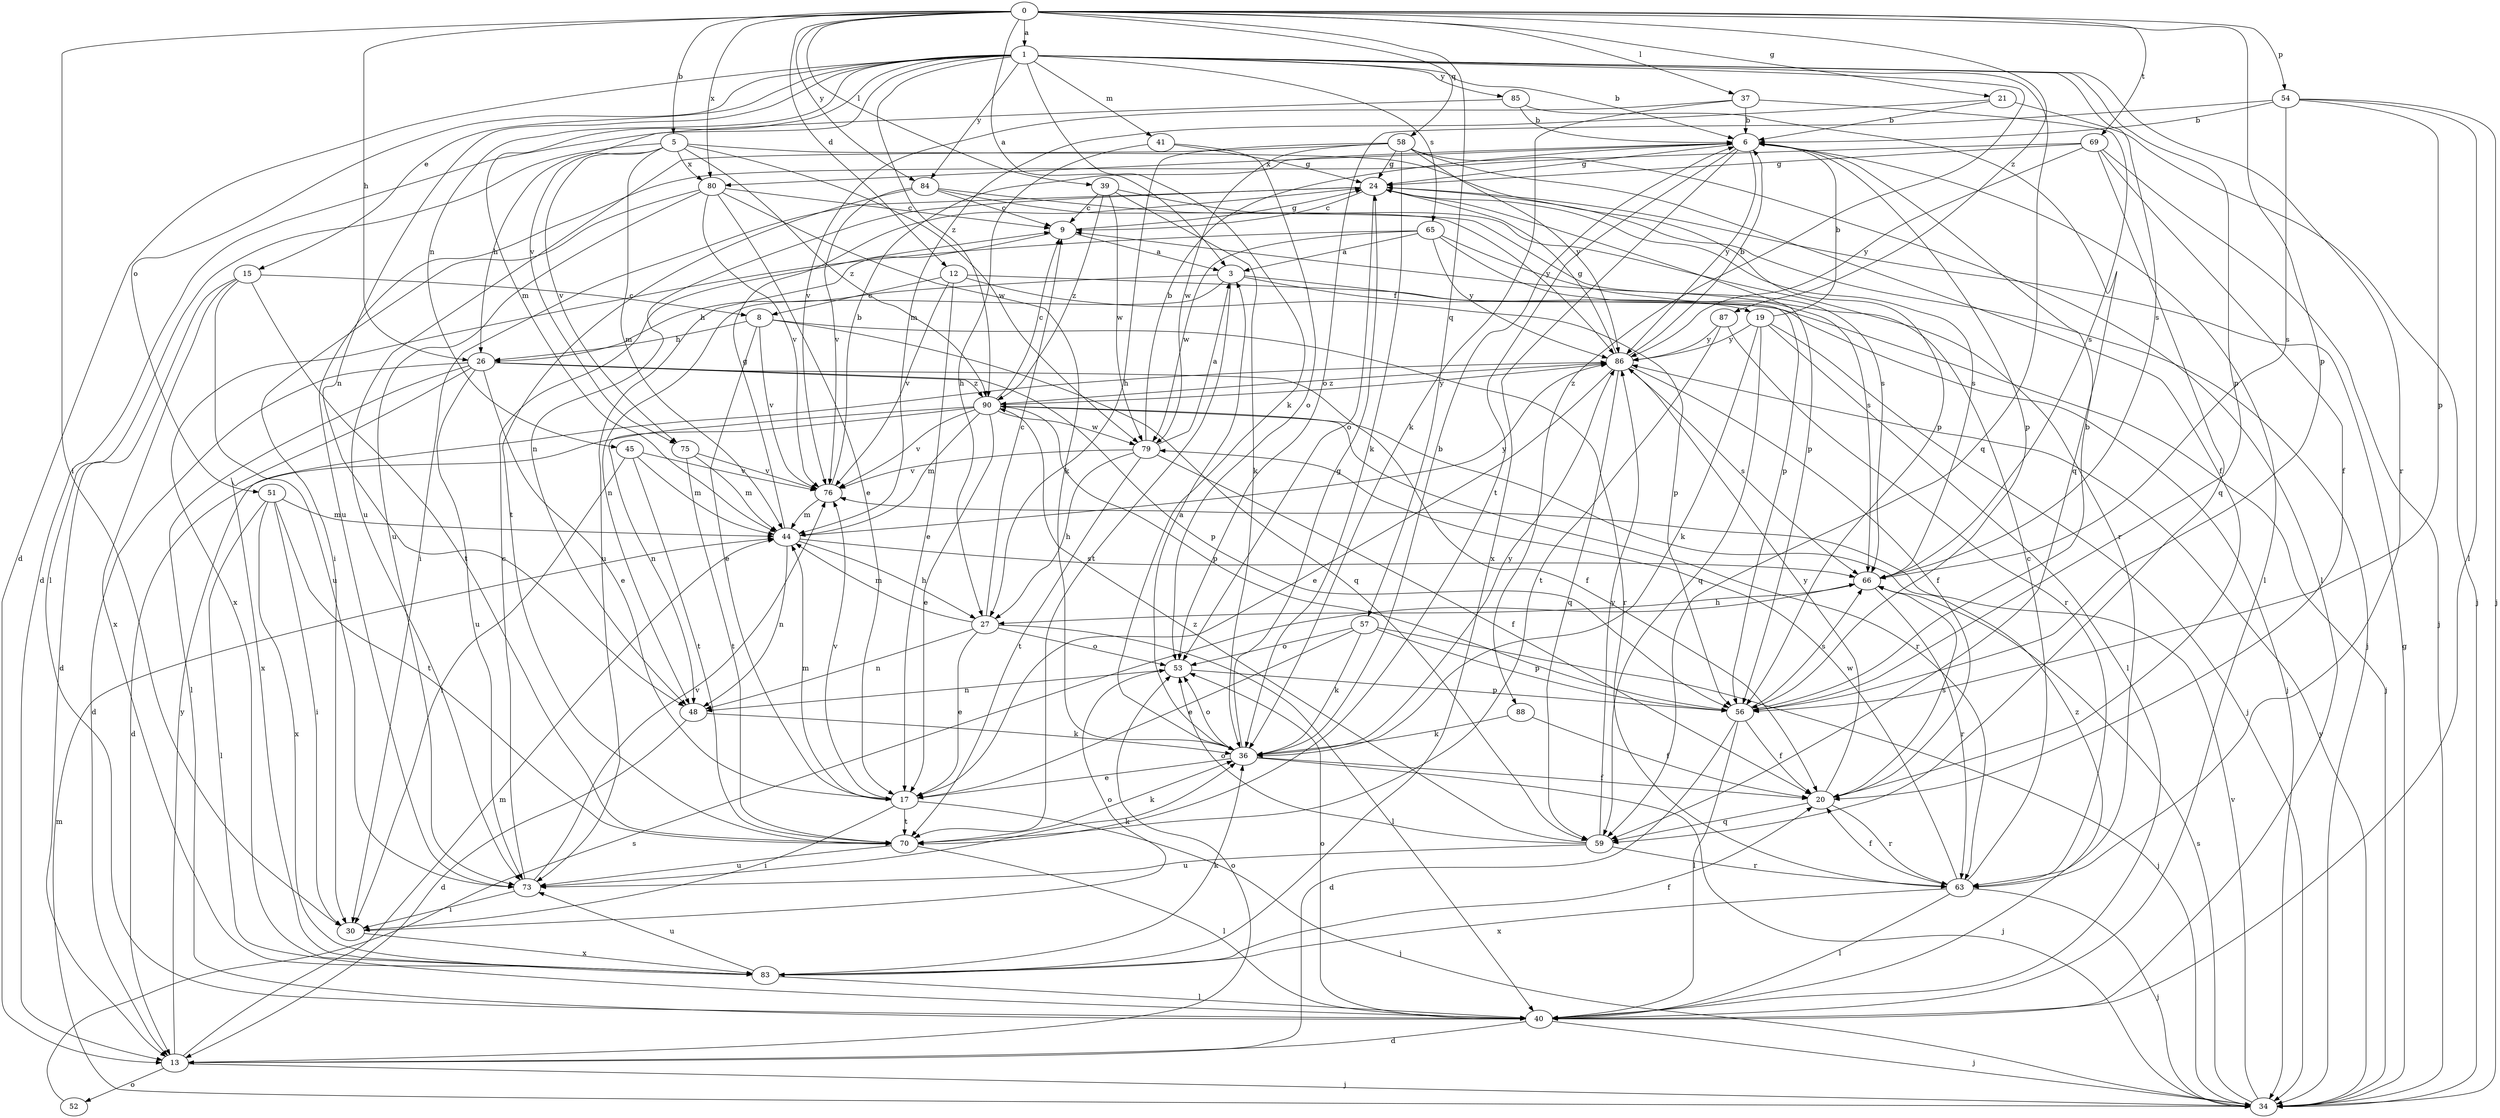 strict digraph  {
0;
1;
3;
5;
6;
8;
9;
12;
13;
15;
17;
19;
20;
21;
24;
26;
27;
30;
34;
36;
37;
39;
40;
41;
44;
45;
48;
51;
52;
53;
54;
56;
57;
58;
59;
63;
65;
66;
69;
70;
73;
75;
76;
79;
80;
83;
84;
85;
86;
87;
88;
90;
0 -> 1  [label=a];
0 -> 3  [label=a];
0 -> 5  [label=b];
0 -> 12  [label=d];
0 -> 21  [label=g];
0 -> 26  [label=h];
0 -> 30  [label=i];
0 -> 37  [label=l];
0 -> 39  [label=l];
0 -> 54  [label=p];
0 -> 56  [label=p];
0 -> 57  [label=q];
0 -> 58  [label=q];
0 -> 69  [label=t];
0 -> 80  [label=x];
0 -> 84  [label=y];
0 -> 87  [label=z];
1 -> 6  [label=b];
1 -> 13  [label=d];
1 -> 15  [label=e];
1 -> 36  [label=k];
1 -> 41  [label=m];
1 -> 44  [label=m];
1 -> 45  [label=n];
1 -> 48  [label=n];
1 -> 51  [label=o];
1 -> 56  [label=p];
1 -> 59  [label=q];
1 -> 63  [label=r];
1 -> 65  [label=s];
1 -> 66  [label=s];
1 -> 75  [label=v];
1 -> 84  [label=y];
1 -> 85  [label=y];
1 -> 88  [label=z];
1 -> 90  [label=z];
3 -> 19  [label=f];
3 -> 26  [label=h];
3 -> 34  [label=j];
3 -> 48  [label=n];
3 -> 70  [label=t];
5 -> 26  [label=h];
5 -> 40  [label=l];
5 -> 44  [label=m];
5 -> 56  [label=p];
5 -> 75  [label=v];
5 -> 79  [label=w];
5 -> 80  [label=x];
5 -> 90  [label=z];
6 -> 24  [label=g];
6 -> 40  [label=l];
6 -> 56  [label=p];
6 -> 70  [label=t];
6 -> 80  [label=x];
6 -> 83  [label=x];
6 -> 86  [label=y];
8 -> 17  [label=e];
8 -> 26  [label=h];
8 -> 59  [label=q];
8 -> 63  [label=r];
8 -> 76  [label=v];
9 -> 3  [label=a];
9 -> 24  [label=g];
9 -> 73  [label=u];
12 -> 8  [label=c];
12 -> 17  [label=e];
12 -> 34  [label=j];
12 -> 56  [label=p];
12 -> 76  [label=v];
13 -> 34  [label=j];
13 -> 44  [label=m];
13 -> 52  [label=o];
13 -> 53  [label=o];
13 -> 86  [label=y];
15 -> 8  [label=c];
15 -> 13  [label=d];
15 -> 70  [label=t];
15 -> 73  [label=u];
15 -> 83  [label=x];
17 -> 30  [label=i];
17 -> 34  [label=j];
17 -> 44  [label=m];
17 -> 70  [label=t];
17 -> 76  [label=v];
19 -> 6  [label=b];
19 -> 34  [label=j];
19 -> 36  [label=k];
19 -> 40  [label=l];
19 -> 59  [label=q];
19 -> 86  [label=y];
20 -> 59  [label=q];
20 -> 63  [label=r];
20 -> 66  [label=s];
20 -> 86  [label=y];
21 -> 6  [label=b];
21 -> 34  [label=j];
21 -> 44  [label=m];
24 -> 9  [label=c];
24 -> 30  [label=i];
24 -> 34  [label=j];
24 -> 48  [label=n];
24 -> 53  [label=o];
24 -> 56  [label=p];
24 -> 66  [label=s];
26 -> 13  [label=d];
26 -> 17  [label=e];
26 -> 20  [label=f];
26 -> 40  [label=l];
26 -> 56  [label=p];
26 -> 73  [label=u];
26 -> 83  [label=x];
26 -> 90  [label=z];
27 -> 9  [label=c];
27 -> 17  [label=e];
27 -> 40  [label=l];
27 -> 44  [label=m];
27 -> 48  [label=n];
27 -> 53  [label=o];
30 -> 53  [label=o];
30 -> 83  [label=x];
34 -> 24  [label=g];
34 -> 44  [label=m];
34 -> 66  [label=s];
34 -> 76  [label=v];
34 -> 86  [label=y];
36 -> 3  [label=a];
36 -> 6  [label=b];
36 -> 17  [label=e];
36 -> 20  [label=f];
36 -> 24  [label=g];
36 -> 34  [label=j];
36 -> 53  [label=o];
36 -> 86  [label=y];
37 -> 6  [label=b];
37 -> 36  [label=k];
37 -> 66  [label=s];
37 -> 76  [label=v];
39 -> 9  [label=c];
39 -> 36  [label=k];
39 -> 63  [label=r];
39 -> 79  [label=w];
39 -> 90  [label=z];
40 -> 13  [label=d];
40 -> 34  [label=j];
40 -> 53  [label=o];
40 -> 90  [label=z];
41 -> 24  [label=g];
41 -> 27  [label=h];
41 -> 53  [label=o];
44 -> 24  [label=g];
44 -> 27  [label=h];
44 -> 48  [label=n];
44 -> 66  [label=s];
44 -> 86  [label=y];
45 -> 30  [label=i];
45 -> 44  [label=m];
45 -> 70  [label=t];
45 -> 76  [label=v];
48 -> 13  [label=d];
48 -> 36  [label=k];
51 -> 30  [label=i];
51 -> 40  [label=l];
51 -> 44  [label=m];
51 -> 70  [label=t];
51 -> 83  [label=x];
52 -> 66  [label=s];
53 -> 48  [label=n];
53 -> 56  [label=p];
54 -> 6  [label=b];
54 -> 34  [label=j];
54 -> 40  [label=l];
54 -> 53  [label=o];
54 -> 56  [label=p];
54 -> 66  [label=s];
56 -> 6  [label=b];
56 -> 13  [label=d];
56 -> 20  [label=f];
56 -> 40  [label=l];
56 -> 66  [label=s];
57 -> 17  [label=e];
57 -> 34  [label=j];
57 -> 36  [label=k];
57 -> 53  [label=o];
57 -> 56  [label=p];
58 -> 20  [label=f];
58 -> 24  [label=g];
58 -> 27  [label=h];
58 -> 36  [label=k];
58 -> 40  [label=l];
58 -> 73  [label=u];
58 -> 79  [label=w];
58 -> 86  [label=y];
59 -> 53  [label=o];
59 -> 63  [label=r];
59 -> 73  [label=u];
59 -> 86  [label=y];
59 -> 90  [label=z];
63 -> 9  [label=c];
63 -> 20  [label=f];
63 -> 34  [label=j];
63 -> 40  [label=l];
63 -> 79  [label=w];
63 -> 83  [label=x];
65 -> 3  [label=a];
65 -> 56  [label=p];
65 -> 66  [label=s];
65 -> 79  [label=w];
65 -> 83  [label=x];
65 -> 86  [label=y];
66 -> 27  [label=h];
66 -> 63  [label=r];
69 -> 20  [label=f];
69 -> 24  [label=g];
69 -> 34  [label=j];
69 -> 59  [label=q];
69 -> 73  [label=u];
69 -> 86  [label=y];
70 -> 36  [label=k];
70 -> 40  [label=l];
70 -> 73  [label=u];
73 -> 9  [label=c];
73 -> 30  [label=i];
73 -> 36  [label=k];
73 -> 76  [label=v];
75 -> 44  [label=m];
75 -> 70  [label=t];
75 -> 76  [label=v];
76 -> 6  [label=b];
76 -> 44  [label=m];
79 -> 3  [label=a];
79 -> 6  [label=b];
79 -> 20  [label=f];
79 -> 27  [label=h];
79 -> 70  [label=t];
79 -> 76  [label=v];
80 -> 9  [label=c];
80 -> 17  [label=e];
80 -> 30  [label=i];
80 -> 36  [label=k];
80 -> 73  [label=u];
80 -> 76  [label=v];
83 -> 20  [label=f];
83 -> 36  [label=k];
83 -> 40  [label=l];
83 -> 73  [label=u];
84 -> 9  [label=c];
84 -> 66  [label=s];
84 -> 70  [label=t];
84 -> 76  [label=v];
84 -> 86  [label=y];
85 -> 6  [label=b];
85 -> 13  [label=d];
85 -> 59  [label=q];
86 -> 6  [label=b];
86 -> 17  [label=e];
86 -> 20  [label=f];
86 -> 24  [label=g];
86 -> 59  [label=q];
86 -> 66  [label=s];
86 -> 90  [label=z];
87 -> 63  [label=r];
87 -> 70  [label=t];
87 -> 86  [label=y];
88 -> 20  [label=f];
88 -> 36  [label=k];
90 -> 9  [label=c];
90 -> 13  [label=d];
90 -> 17  [label=e];
90 -> 44  [label=m];
90 -> 48  [label=n];
90 -> 56  [label=p];
90 -> 63  [label=r];
90 -> 76  [label=v];
90 -> 79  [label=w];
90 -> 86  [label=y];
}
